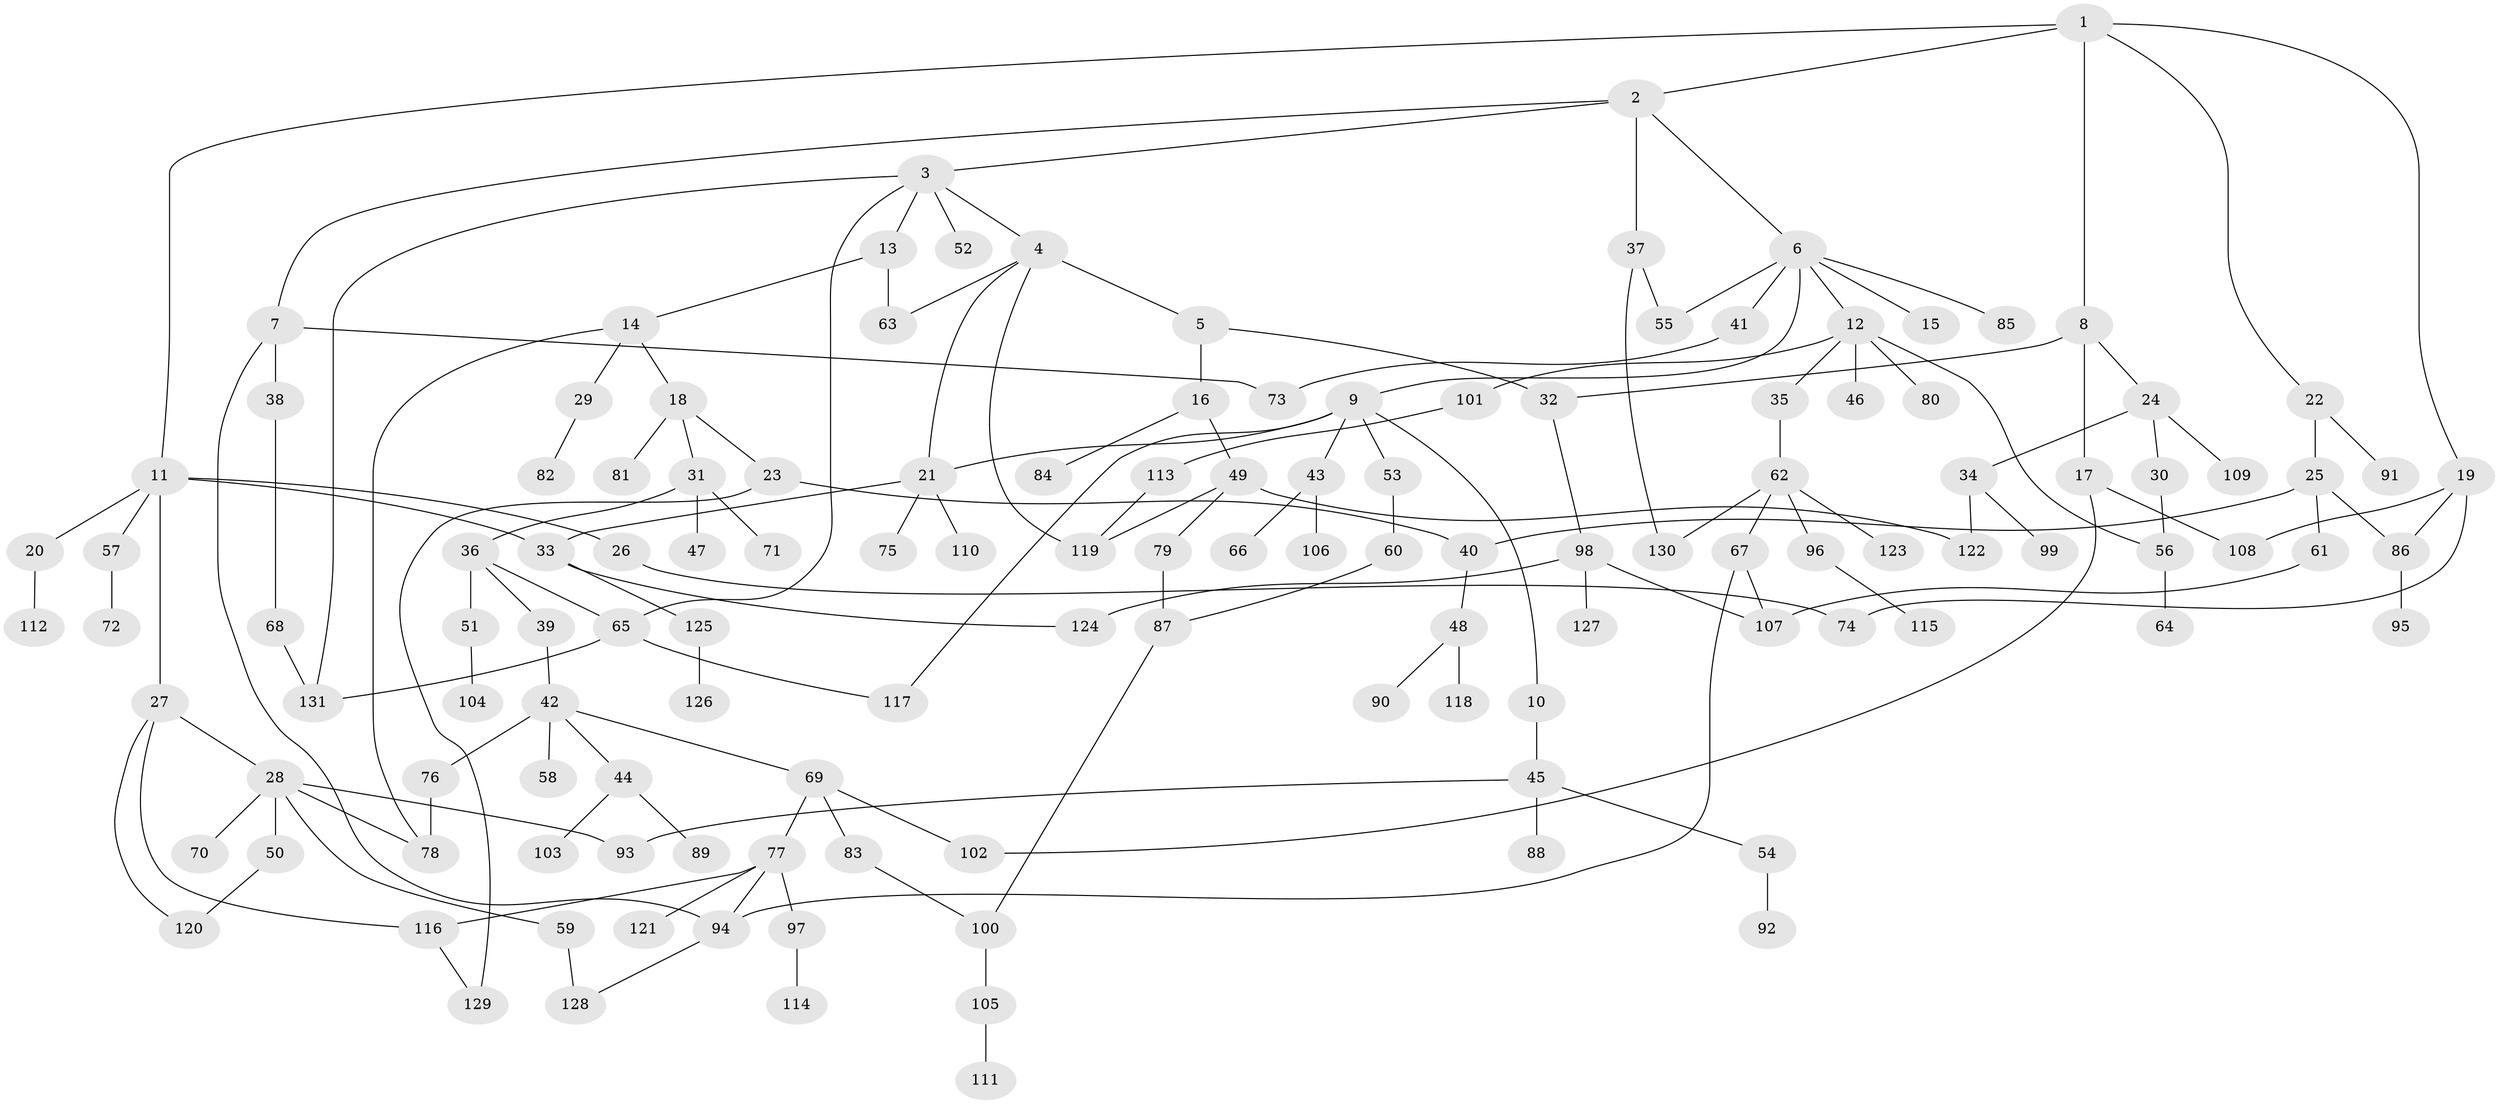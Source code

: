 // coarse degree distribution, {5: 0.030303030303030304, 9: 0.015151515151515152, 4: 0.24242424242424243, 3: 0.21212121212121213, 2: 0.25757575757575757, 1: 0.19696969696969696, 6: 0.045454545454545456}
// Generated by graph-tools (version 1.1) at 2025/36/03/04/25 23:36:08]
// undirected, 131 vertices, 164 edges
graph export_dot {
  node [color=gray90,style=filled];
  1;
  2;
  3;
  4;
  5;
  6;
  7;
  8;
  9;
  10;
  11;
  12;
  13;
  14;
  15;
  16;
  17;
  18;
  19;
  20;
  21;
  22;
  23;
  24;
  25;
  26;
  27;
  28;
  29;
  30;
  31;
  32;
  33;
  34;
  35;
  36;
  37;
  38;
  39;
  40;
  41;
  42;
  43;
  44;
  45;
  46;
  47;
  48;
  49;
  50;
  51;
  52;
  53;
  54;
  55;
  56;
  57;
  58;
  59;
  60;
  61;
  62;
  63;
  64;
  65;
  66;
  67;
  68;
  69;
  70;
  71;
  72;
  73;
  74;
  75;
  76;
  77;
  78;
  79;
  80;
  81;
  82;
  83;
  84;
  85;
  86;
  87;
  88;
  89;
  90;
  91;
  92;
  93;
  94;
  95;
  96;
  97;
  98;
  99;
  100;
  101;
  102;
  103;
  104;
  105;
  106;
  107;
  108;
  109;
  110;
  111;
  112;
  113;
  114;
  115;
  116;
  117;
  118;
  119;
  120;
  121;
  122;
  123;
  124;
  125;
  126;
  127;
  128;
  129;
  130;
  131;
  1 -- 2;
  1 -- 8;
  1 -- 11;
  1 -- 19;
  1 -- 22;
  2 -- 3;
  2 -- 6;
  2 -- 7;
  2 -- 37;
  3 -- 4;
  3 -- 13;
  3 -- 52;
  3 -- 65;
  3 -- 131;
  4 -- 5;
  4 -- 21;
  4 -- 119;
  4 -- 63;
  5 -- 16;
  5 -- 32;
  6 -- 9;
  6 -- 12;
  6 -- 15;
  6 -- 41;
  6 -- 55;
  6 -- 85;
  7 -- 38;
  7 -- 73;
  7 -- 94;
  8 -- 17;
  8 -- 24;
  8 -- 32;
  9 -- 10;
  9 -- 43;
  9 -- 53;
  9 -- 117;
  9 -- 21;
  10 -- 45;
  11 -- 20;
  11 -- 26;
  11 -- 27;
  11 -- 33;
  11 -- 57;
  12 -- 35;
  12 -- 46;
  12 -- 56;
  12 -- 80;
  12 -- 101;
  13 -- 14;
  13 -- 63;
  14 -- 18;
  14 -- 29;
  14 -- 78;
  16 -- 49;
  16 -- 84;
  17 -- 102;
  17 -- 108;
  18 -- 23;
  18 -- 31;
  18 -- 81;
  19 -- 74;
  19 -- 108;
  19 -- 86;
  20 -- 112;
  21 -- 75;
  21 -- 110;
  21 -- 33;
  22 -- 25;
  22 -- 91;
  23 -- 40;
  23 -- 129;
  24 -- 30;
  24 -- 34;
  24 -- 109;
  25 -- 61;
  25 -- 86;
  25 -- 40;
  26 -- 74;
  27 -- 28;
  27 -- 116;
  27 -- 120;
  28 -- 50;
  28 -- 59;
  28 -- 70;
  28 -- 78;
  28 -- 93;
  29 -- 82;
  30 -- 56;
  31 -- 36;
  31 -- 47;
  31 -- 71;
  32 -- 98;
  33 -- 125;
  33 -- 124;
  34 -- 99;
  34 -- 122;
  35 -- 62;
  36 -- 39;
  36 -- 51;
  36 -- 65;
  37 -- 130;
  37 -- 55;
  38 -- 68;
  39 -- 42;
  40 -- 48;
  41 -- 73;
  42 -- 44;
  42 -- 58;
  42 -- 69;
  42 -- 76;
  43 -- 66;
  43 -- 106;
  44 -- 89;
  44 -- 103;
  45 -- 54;
  45 -- 88;
  45 -- 93;
  48 -- 90;
  48 -- 118;
  49 -- 79;
  49 -- 122;
  49 -- 119;
  50 -- 120;
  51 -- 104;
  53 -- 60;
  54 -- 92;
  56 -- 64;
  57 -- 72;
  59 -- 128;
  60 -- 87;
  61 -- 107;
  62 -- 67;
  62 -- 96;
  62 -- 123;
  62 -- 130;
  65 -- 131;
  65 -- 117;
  67 -- 107;
  67 -- 94;
  68 -- 131;
  69 -- 77;
  69 -- 83;
  69 -- 102;
  76 -- 78;
  77 -- 97;
  77 -- 121;
  77 -- 94;
  77 -- 116;
  79 -- 87;
  83 -- 100;
  86 -- 95;
  87 -- 100;
  94 -- 128;
  96 -- 115;
  97 -- 114;
  98 -- 107;
  98 -- 124;
  98 -- 127;
  100 -- 105;
  101 -- 113;
  105 -- 111;
  113 -- 119;
  116 -- 129;
  125 -- 126;
}
